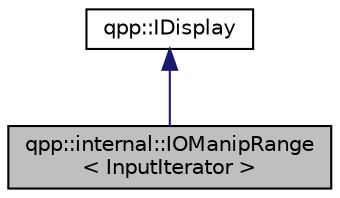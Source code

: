 digraph "qpp::internal::IOManipRange&lt; InputIterator &gt;"
{
  edge [fontname="Helvetica",fontsize="10",labelfontname="Helvetica",labelfontsize="10"];
  node [fontname="Helvetica",fontsize="10",shape=record];
  Node0 [label="qpp::internal::IOManipRange\l\< InputIterator \>",height=0.2,width=0.4,color="black", fillcolor="grey75", style="filled", fontcolor="black"];
  Node1 -> Node0 [dir="back",color="midnightblue",fontsize="10",style="solid",fontname="Helvetica"];
  Node1 [label="qpp::IDisplay",height=0.2,width=0.4,color="black", fillcolor="white", style="filled",URL="$classqpp_1_1_i_display.html",tooltip="Abstract class (interface) that mandates the definition of virtual std::ostream& display(std::ostream..."];
}
